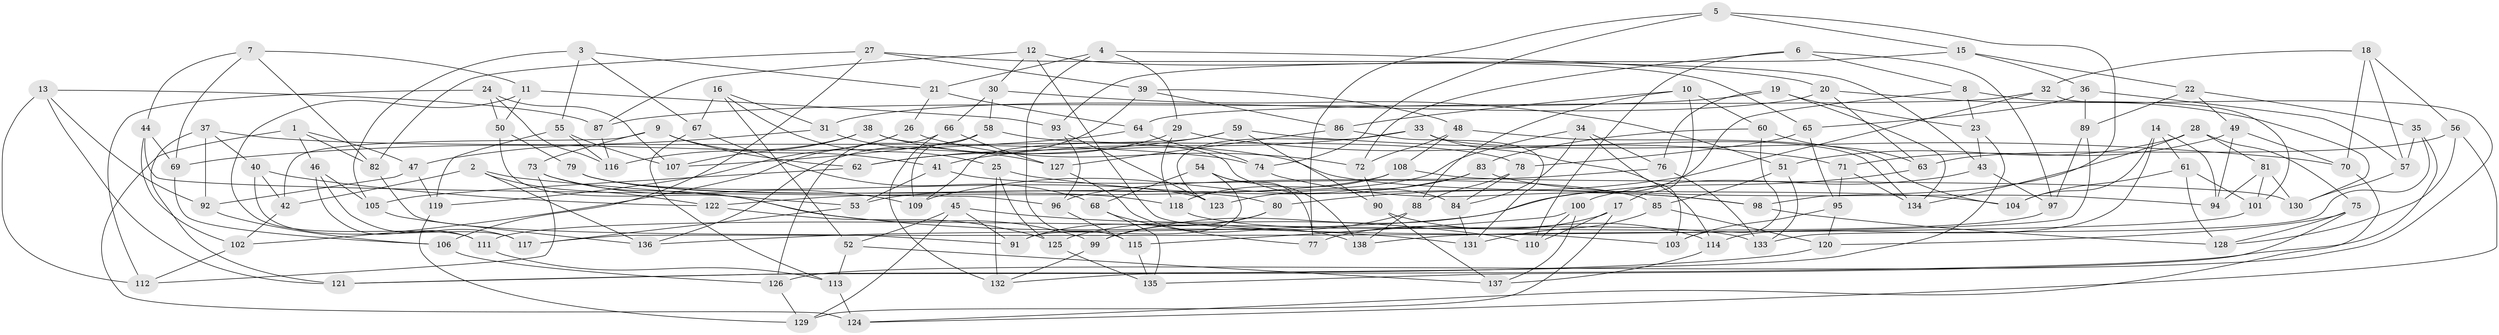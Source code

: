 // coarse degree distribution, {4: 0.53125, 6: 0.3645833333333333, 5: 0.07291666666666667, 3: 0.03125}
// Generated by graph-tools (version 1.1) at 2025/52/02/27/25 19:52:34]
// undirected, 138 vertices, 276 edges
graph export_dot {
graph [start="1"]
  node [color=gray90,style=filled];
  1;
  2;
  3;
  4;
  5;
  6;
  7;
  8;
  9;
  10;
  11;
  12;
  13;
  14;
  15;
  16;
  17;
  18;
  19;
  20;
  21;
  22;
  23;
  24;
  25;
  26;
  27;
  28;
  29;
  30;
  31;
  32;
  33;
  34;
  35;
  36;
  37;
  38;
  39;
  40;
  41;
  42;
  43;
  44;
  45;
  46;
  47;
  48;
  49;
  50;
  51;
  52;
  53;
  54;
  55;
  56;
  57;
  58;
  59;
  60;
  61;
  62;
  63;
  64;
  65;
  66;
  67;
  68;
  69;
  70;
  71;
  72;
  73;
  74;
  75;
  76;
  77;
  78;
  79;
  80;
  81;
  82;
  83;
  84;
  85;
  86;
  87;
  88;
  89;
  90;
  91;
  92;
  93;
  94;
  95;
  96;
  97;
  98;
  99;
  100;
  101;
  102;
  103;
  104;
  105;
  106;
  107;
  108;
  109;
  110;
  111;
  112;
  113;
  114;
  115;
  116;
  117;
  118;
  119;
  120;
  121;
  122;
  123;
  124;
  125;
  126;
  127;
  128;
  129;
  130;
  131;
  132;
  133;
  134;
  135;
  136;
  137;
  138;
  1 -- 46;
  1 -- 82;
  1 -- 47;
  1 -- 124;
  2 -- 53;
  2 -- 136;
  2 -- 42;
  2 -- 122;
  3 -- 21;
  3 -- 55;
  3 -- 105;
  3 -- 67;
  4 -- 21;
  4 -- 20;
  4 -- 115;
  4 -- 29;
  5 -- 98;
  5 -- 74;
  5 -- 77;
  5 -- 15;
  6 -- 72;
  6 -- 97;
  6 -- 8;
  6 -- 110;
  7 -- 69;
  7 -- 11;
  7 -- 82;
  7 -- 44;
  8 -- 101;
  8 -- 99;
  8 -- 23;
  9 -- 73;
  9 -- 42;
  9 -- 62;
  9 -- 41;
  10 -- 88;
  10 -- 60;
  10 -- 17;
  10 -- 86;
  11 -- 93;
  11 -- 50;
  11 -- 111;
  12 -- 65;
  12 -- 30;
  12 -- 87;
  12 -- 103;
  13 -- 112;
  13 -- 121;
  13 -- 92;
  13 -- 87;
  14 -- 94;
  14 -- 61;
  14 -- 114;
  14 -- 104;
  15 -- 36;
  15 -- 22;
  15 -- 93;
  16 -- 31;
  16 -- 25;
  16 -- 67;
  16 -- 52;
  17 -- 129;
  17 -- 77;
  17 -- 110;
  18 -- 56;
  18 -- 32;
  18 -- 70;
  18 -- 57;
  19 -- 76;
  19 -- 87;
  19 -- 23;
  19 -- 134;
  20 -- 63;
  20 -- 130;
  20 -- 31;
  21 -- 26;
  21 -- 64;
  22 -- 89;
  22 -- 49;
  22 -- 35;
  23 -- 43;
  23 -- 132;
  24 -- 116;
  24 -- 50;
  24 -- 112;
  24 -- 107;
  25 -- 132;
  25 -- 125;
  25 -- 98;
  26 -- 119;
  26 -- 102;
  26 -- 72;
  27 -- 106;
  27 -- 82;
  27 -- 39;
  27 -- 43;
  28 -- 51;
  28 -- 81;
  28 -- 134;
  28 -- 75;
  29 -- 62;
  29 -- 118;
  29 -- 71;
  30 -- 66;
  30 -- 58;
  30 -- 51;
  31 -- 127;
  31 -- 47;
  32 -- 126;
  32 -- 64;
  32 -- 80;
  33 -- 123;
  33 -- 114;
  33 -- 41;
  33 -- 134;
  34 -- 84;
  34 -- 53;
  34 -- 76;
  34 -- 103;
  35 -- 57;
  35 -- 121;
  35 -- 133;
  36 -- 65;
  36 -- 57;
  36 -- 89;
  37 -- 74;
  37 -- 92;
  37 -- 121;
  37 -- 40;
  38 -- 104;
  38 -- 107;
  38 -- 116;
  38 -- 84;
  39 -- 136;
  39 -- 86;
  39 -- 48;
  40 -- 117;
  40 -- 42;
  40 -- 122;
  41 -- 85;
  41 -- 53;
  42 -- 102;
  43 -- 97;
  43 -- 100;
  44 -- 96;
  44 -- 102;
  44 -- 69;
  45 -- 129;
  45 -- 110;
  45 -- 52;
  45 -- 91;
  46 -- 105;
  46 -- 117;
  46 -- 111;
  47 -- 92;
  47 -- 119;
  48 -- 104;
  48 -- 108;
  48 -- 72;
  49 -- 71;
  49 -- 70;
  49 -- 94;
  50 -- 131;
  50 -- 79;
  51 -- 85;
  51 -- 133;
  52 -- 137;
  52 -- 113;
  53 -- 117;
  54 -- 91;
  54 -- 68;
  54 -- 77;
  54 -- 138;
  55 -- 107;
  55 -- 119;
  55 -- 116;
  56 -- 63;
  56 -- 124;
  56 -- 128;
  57 -- 130;
  58 -- 107;
  58 -- 78;
  58 -- 109;
  59 -- 90;
  59 -- 109;
  59 -- 62;
  59 -- 70;
  60 -- 103;
  60 -- 83;
  60 -- 63;
  61 -- 104;
  61 -- 128;
  61 -- 101;
  62 -- 105;
  63 -- 136;
  64 -- 69;
  64 -- 74;
  65 -- 78;
  65 -- 95;
  66 -- 126;
  66 -- 127;
  66 -- 132;
  67 -- 113;
  67 -- 68;
  68 -- 77;
  68 -- 135;
  69 -- 106;
  70 -- 124;
  71 -- 134;
  71 -- 95;
  72 -- 90;
  73 -- 112;
  73 -- 99;
  73 -- 109;
  74 -- 98;
  75 -- 120;
  75 -- 135;
  75 -- 128;
  76 -- 133;
  76 -- 96;
  78 -- 88;
  78 -- 84;
  79 -- 118;
  79 -- 80;
  79 -- 123;
  80 -- 99;
  80 -- 91;
  81 -- 101;
  81 -- 94;
  81 -- 130;
  82 -- 91;
  83 -- 94;
  83 -- 109;
  83 -- 123;
  84 -- 131;
  85 -- 131;
  85 -- 120;
  86 -- 131;
  86 -- 127;
  87 -- 116;
  88 -- 125;
  88 -- 138;
  89 -- 97;
  89 -- 117;
  90 -- 114;
  90 -- 137;
  92 -- 106;
  93 -- 123;
  93 -- 96;
  95 -- 120;
  95 -- 103;
  96 -- 115;
  97 -- 111;
  98 -- 128;
  99 -- 132;
  100 -- 115;
  100 -- 110;
  100 -- 137;
  101 -- 138;
  102 -- 112;
  105 -- 136;
  106 -- 126;
  108 -- 122;
  108 -- 130;
  108 -- 118;
  111 -- 113;
  113 -- 124;
  114 -- 137;
  115 -- 135;
  118 -- 133;
  119 -- 129;
  120 -- 121;
  122 -- 125;
  125 -- 135;
  126 -- 129;
  127 -- 138;
}

